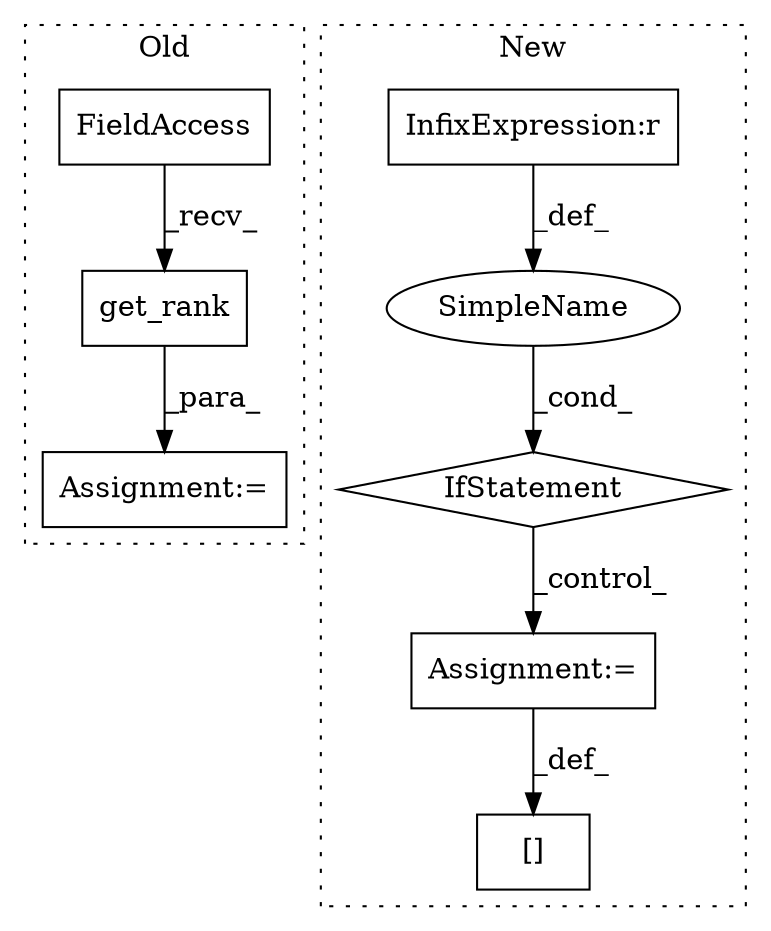 digraph G {
subgraph cluster0 {
1 [label="get_rank" a="32" s="1461" l="10" shape="box"];
4 [label="FieldAccess" a="22" s="1443" l="17" shape="box"];
8 [label="Assignment:=" a="7" s="1442" l="1" shape="box"];
label = "Old";
style="dotted";
}
subgraph cluster1 {
2 [label="IfStatement" a="25" s="1904,1920" l="4,2" shape="diamond"];
3 [label="InfixExpression:r" a="27" s="1912" l="4" shape="box"];
5 [label="SimpleName" a="42" s="" l="" shape="ellipse"];
6 [label="Assignment:=" a="7" s="1984" l="1" shape="box"];
7 [label="[]" a="2" s="1966,1983" l="4,1" shape="box"];
label = "New";
style="dotted";
}
1 -> 8 [label="_para_"];
2 -> 6 [label="_control_"];
3 -> 5 [label="_def_"];
4 -> 1 [label="_recv_"];
5 -> 2 [label="_cond_"];
6 -> 7 [label="_def_"];
}